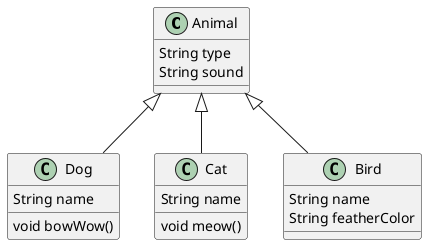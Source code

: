 @startuml
class Animal {
    String type
    String sound
}

class Dog extends Animal {
    String name

    void bowWow()
}

class Cat extends Animal {
    String name

    void meow()
}

class Bird extends Animal {
    String name
    String featherColor
}

@enduml